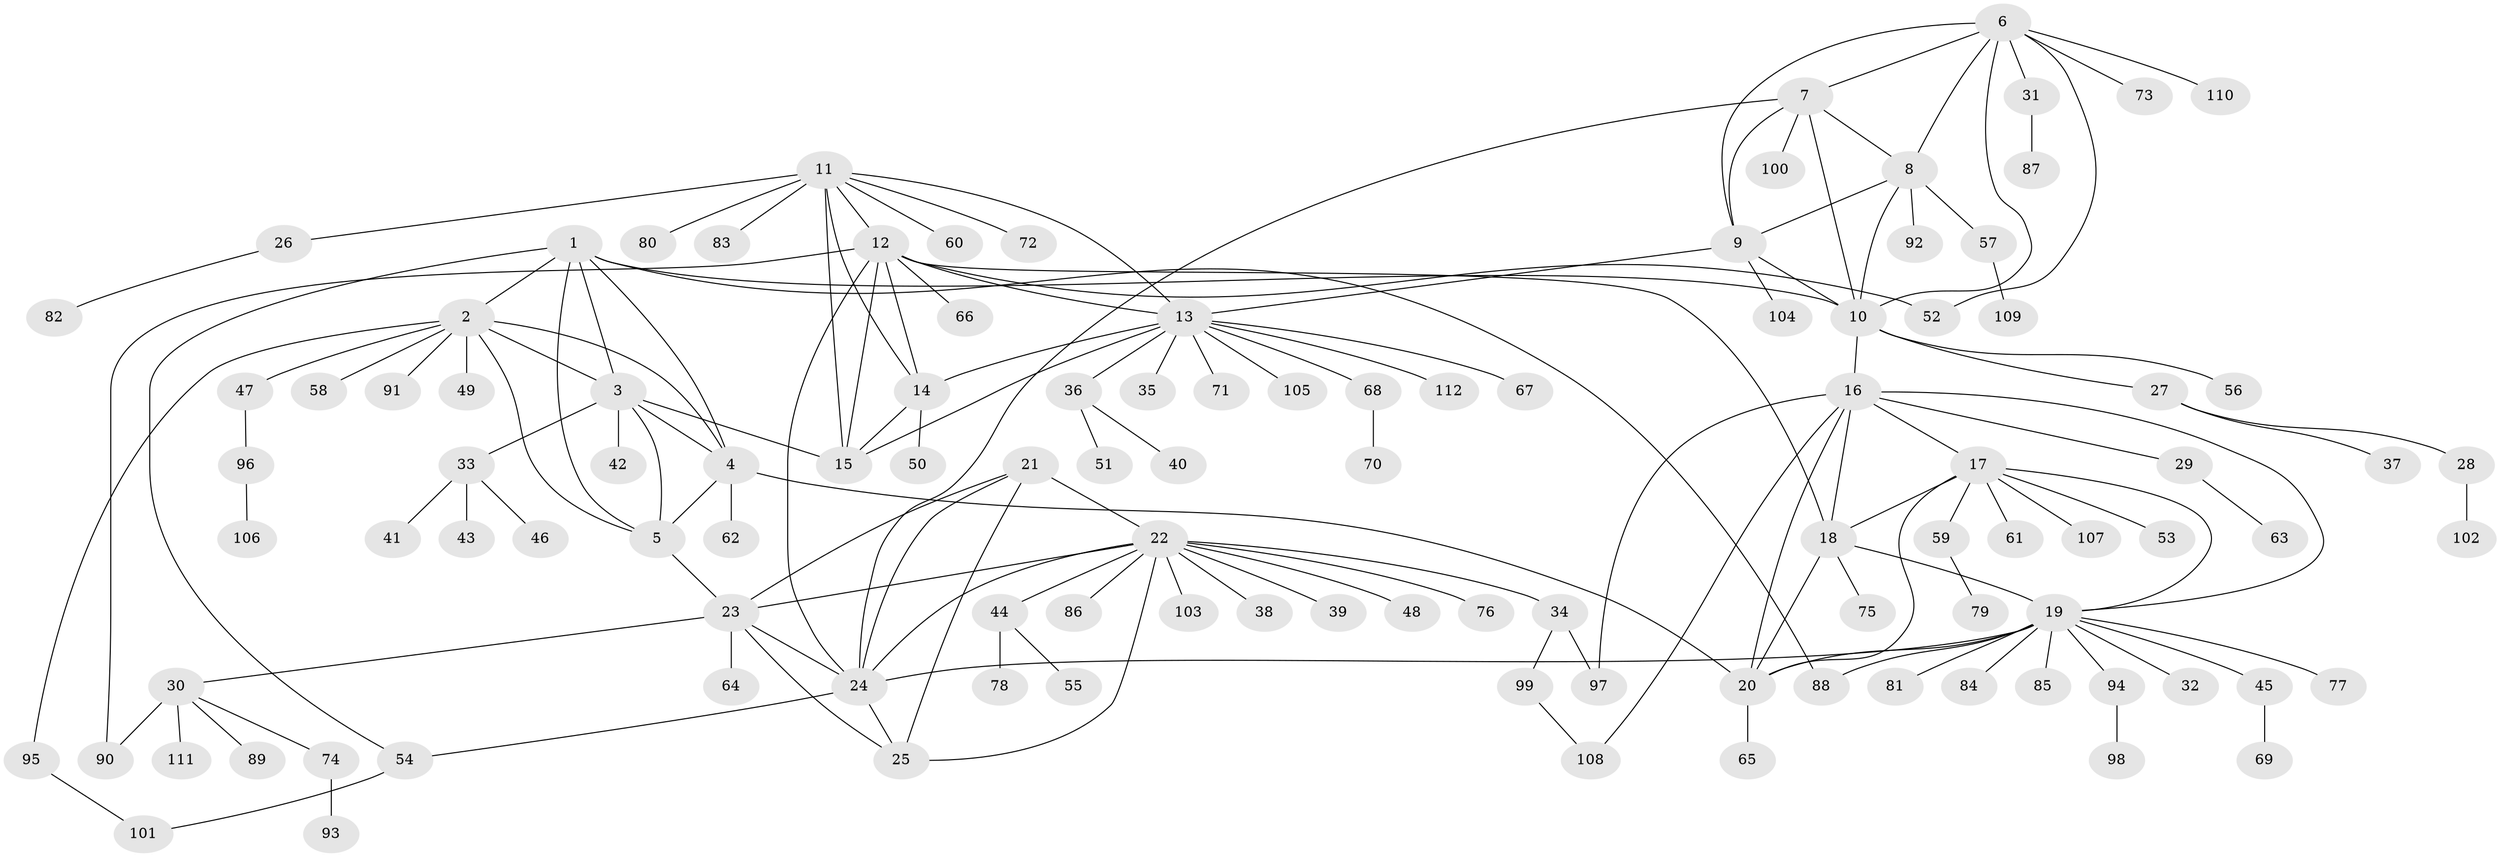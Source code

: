 // Generated by graph-tools (version 1.1) at 2025/26/03/09/25 03:26:34]
// undirected, 112 vertices, 154 edges
graph export_dot {
graph [start="1"]
  node [color=gray90,style=filled];
  1;
  2;
  3;
  4;
  5;
  6;
  7;
  8;
  9;
  10;
  11;
  12;
  13;
  14;
  15;
  16;
  17;
  18;
  19;
  20;
  21;
  22;
  23;
  24;
  25;
  26;
  27;
  28;
  29;
  30;
  31;
  32;
  33;
  34;
  35;
  36;
  37;
  38;
  39;
  40;
  41;
  42;
  43;
  44;
  45;
  46;
  47;
  48;
  49;
  50;
  51;
  52;
  53;
  54;
  55;
  56;
  57;
  58;
  59;
  60;
  61;
  62;
  63;
  64;
  65;
  66;
  67;
  68;
  69;
  70;
  71;
  72;
  73;
  74;
  75;
  76;
  77;
  78;
  79;
  80;
  81;
  82;
  83;
  84;
  85;
  86;
  87;
  88;
  89;
  90;
  91;
  92;
  93;
  94;
  95;
  96;
  97;
  98;
  99;
  100;
  101;
  102;
  103;
  104;
  105;
  106;
  107;
  108;
  109;
  110;
  111;
  112;
  1 -- 2;
  1 -- 3;
  1 -- 4;
  1 -- 5;
  1 -- 10;
  1 -- 54;
  1 -- 88;
  2 -- 3;
  2 -- 4;
  2 -- 5;
  2 -- 47;
  2 -- 49;
  2 -- 58;
  2 -- 91;
  2 -- 95;
  3 -- 4;
  3 -- 5;
  3 -- 15;
  3 -- 33;
  3 -- 42;
  4 -- 5;
  4 -- 20;
  4 -- 62;
  5 -- 23;
  6 -- 7;
  6 -- 8;
  6 -- 9;
  6 -- 10;
  6 -- 31;
  6 -- 52;
  6 -- 73;
  6 -- 110;
  7 -- 8;
  7 -- 9;
  7 -- 10;
  7 -- 24;
  7 -- 100;
  8 -- 9;
  8 -- 10;
  8 -- 57;
  8 -- 92;
  9 -- 10;
  9 -- 13;
  9 -- 104;
  10 -- 16;
  10 -- 27;
  10 -- 56;
  11 -- 12;
  11 -- 13;
  11 -- 14;
  11 -- 15;
  11 -- 26;
  11 -- 60;
  11 -- 72;
  11 -- 80;
  11 -- 83;
  12 -- 13;
  12 -- 14;
  12 -- 15;
  12 -- 18;
  12 -- 24;
  12 -- 52;
  12 -- 66;
  12 -- 90;
  13 -- 14;
  13 -- 15;
  13 -- 35;
  13 -- 36;
  13 -- 67;
  13 -- 68;
  13 -- 71;
  13 -- 105;
  13 -- 112;
  14 -- 15;
  14 -- 50;
  16 -- 17;
  16 -- 18;
  16 -- 19;
  16 -- 20;
  16 -- 29;
  16 -- 97;
  16 -- 108;
  17 -- 18;
  17 -- 19;
  17 -- 20;
  17 -- 53;
  17 -- 59;
  17 -- 61;
  17 -- 107;
  18 -- 19;
  18 -- 20;
  18 -- 75;
  19 -- 20;
  19 -- 24;
  19 -- 32;
  19 -- 45;
  19 -- 77;
  19 -- 81;
  19 -- 84;
  19 -- 85;
  19 -- 88;
  19 -- 94;
  20 -- 65;
  21 -- 22;
  21 -- 23;
  21 -- 24;
  21 -- 25;
  22 -- 23;
  22 -- 24;
  22 -- 25;
  22 -- 34;
  22 -- 38;
  22 -- 39;
  22 -- 44;
  22 -- 48;
  22 -- 76;
  22 -- 86;
  22 -- 103;
  23 -- 24;
  23 -- 25;
  23 -- 30;
  23 -- 64;
  24 -- 25;
  24 -- 54;
  26 -- 82;
  27 -- 28;
  27 -- 37;
  28 -- 102;
  29 -- 63;
  30 -- 74;
  30 -- 89;
  30 -- 90;
  30 -- 111;
  31 -- 87;
  33 -- 41;
  33 -- 43;
  33 -- 46;
  34 -- 97;
  34 -- 99;
  36 -- 40;
  36 -- 51;
  44 -- 55;
  44 -- 78;
  45 -- 69;
  47 -- 96;
  54 -- 101;
  57 -- 109;
  59 -- 79;
  68 -- 70;
  74 -- 93;
  94 -- 98;
  95 -- 101;
  96 -- 106;
  99 -- 108;
}
